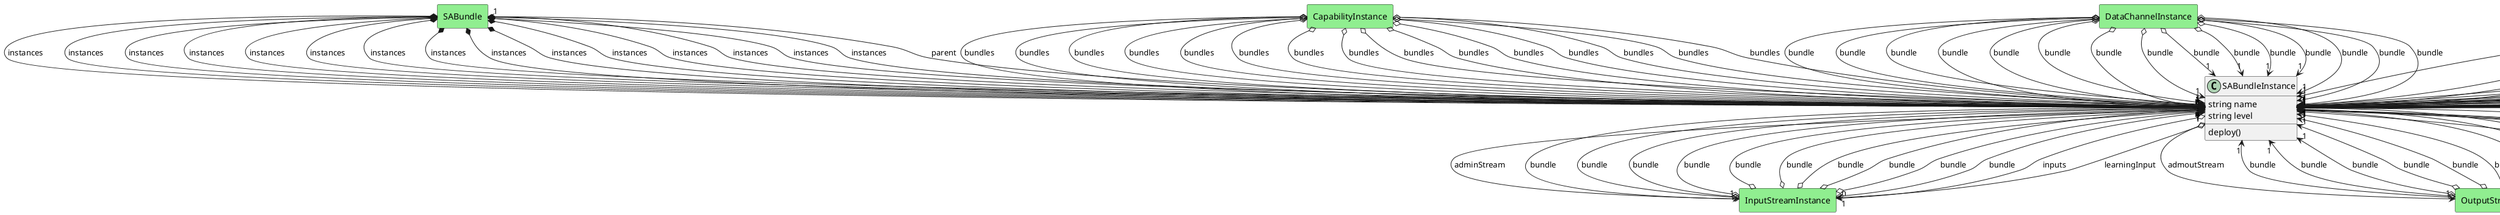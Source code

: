 @startuml

class "SABundleInstance" as Model {
 string name
 string level

 deploy()
 
}

rectangle "SABundle" as SABundle #lightblue {
}

Model o--> "1" SABundle : parent


rectangle "InputStreamInstance" as InputStreamInstance #lightblue {
}

Model o--> "n" InputStreamInstance : inputs


rectangle "OutputStreamInstance" as OutputStreamInstance #lightblue {
}

Model o--> "n" OutputStreamInstance : outputs


rectangle "InputStreamInstance" as InputStreamInstance #lightblue {
}

Model o--> "1" InputStreamInstance : learningInput


rectangle "OutputStreamInstance" as OutputStreamInstance #lightblue {
}

Model o--> "1" OutputStreamInstance : learningOutput


rectangle "InputStreamInstance" as InputStreamInstance #lightblue {
}

Model o--> "1" InputStreamInstance : adminStream


rectangle "OutputStreamInstance" as OutputStreamInstance #lightblue {
}

Model o--> "1" OutputStreamInstance : admoutStream


rectangle "StackInstance" as StackInstance #lightblue {
}

Model o--> "n" StackInstance : stack


rectangle "AIModel" as AIModel #lightblue {
}

Model o--> "n" AIModel : aimodels


rectangle "DataTransformInstance" as DataTransformInstance #lightblue {
}

Model o--> "n" DataTransformInstance : transforms




    rectangle "CapabilityInstance" as CapabilityInstance #lightgreen {
    }
    
        CapabilityInstance   o--> "n" Model : "bundles"
    
    rectangle "DataChannelInstance" as DataChannelInstance #lightgreen {
    }
    
        DataChannelInstance   o--> "1" Model : "bundle"
    
    rectangle "DataStreamInstance" as DataStreamInstance #lightgreen {
    }
    
        DataStreamInstance   o--> "1" Model : "bundle"
    
    rectangle "SABundle" as SABundle #lightgreen {
    }
    
        SABundle   *--> "n" Model : "instances"
    
    rectangle "CapabilityInstance" as CapabilityInstance #lightgreen {
    }
    
        CapabilityInstance   o--> "n" Model : "bundles"
    
    rectangle "DataChannelInstance" as DataChannelInstance #lightgreen {
    }
    
        DataChannelInstance   o--> "1" Model : "bundle"
    
    rectangle "DataStreamInstance" as DataStreamInstance #lightgreen {
    }
    
        DataStreamInstance   o--> "1" Model : "bundle"
    
    rectangle "SABundle" as SABundle #lightgreen {
    }
    
        SABundle   *--> "n" Model : "instances"
    
    rectangle "CapabilityInstance" as CapabilityInstance #lightgreen {
    }
    
        CapabilityInstance   o--> "n" Model : "bundles"
    
    rectangle "DataChannelInstance" as DataChannelInstance #lightgreen {
    }
    
        DataChannelInstance   o--> "1" Model : "bundle"
    
    rectangle "DataStreamInstance" as DataStreamInstance #lightgreen {
    }
    
        DataStreamInstance   o--> "1" Model : "bundle"
    
    rectangle "SABundle" as SABundle #lightgreen {
    }
    
        SABundle   *--> "n" Model : "instances"
    
    rectangle "CapabilityInstance" as CapabilityInstance #lightgreen {
    }
    
        CapabilityInstance   o--> "n" Model : "bundles"
    
    rectangle "DataChannelInstance" as DataChannelInstance #lightgreen {
    }
    
        DataChannelInstance   o--> "1" Model : "bundle"
    
    rectangle "DataStreamInstance" as DataStreamInstance #lightgreen {
    }
    
        DataStreamInstance   o--> "1" Model : "bundle"
    
    rectangle "SABundle" as SABundle #lightgreen {
    }
    
        SABundle   *--> "n" Model : "instances"
    
    rectangle "CapabilityInstance" as CapabilityInstance #lightgreen {
    }
    
        CapabilityInstance   o--> "n" Model : "bundles"
    
    rectangle "DataChannelInstance" as DataChannelInstance #lightgreen {
    }
    
        DataChannelInstance   o--> "1" Model : "bundle"
    
    rectangle "DataStreamInstance" as DataStreamInstance #lightgreen {
    }
    
        DataStreamInstance   o--> "1" Model : "bundle"
    
    rectangle "SABundle" as SABundle #lightgreen {
    }
    
        SABundle   *--> "n" Model : "instances"
    
    rectangle "CapabilityInstance" as CapabilityInstance #lightgreen {
    }
    
        CapabilityInstance   o--> "n" Model : "bundles"
    
    rectangle "DataChannelInstance" as DataChannelInstance #lightgreen {
    }
    
        DataChannelInstance   o--> "1" Model : "bundle"
    
    rectangle "DataStreamInstance" as DataStreamInstance #lightgreen {
    }
    
        DataStreamInstance   o--> "1" Model : "bundle"
    
    rectangle "InputChannelInstance" as InputChannelInstance #lightgreen {
    }
    
        InputChannelInstance   o--> "1" Model : "bundle"
    
    rectangle "InputStreamInstance" as InputStreamInstance #lightgreen {
    }
    
        InputStreamInstance   o--> "1" Model : "bundle"
    
    rectangle "OutputChannelInstance" as OutputChannelInstance #lightgreen {
    }
    
        OutputChannelInstance   o--> "1" Model : "bundle"
    
    rectangle "OutputStreamInstance" as OutputStreamInstance #lightgreen {
    }
    
        OutputStreamInstance   o--> "1" Model : "bundle"
    
    rectangle "SABundle" as SABundle #lightgreen {
    }
    
        SABundle   *--> "n" Model : "instances"
    
    rectangle "CapabilityInstance" as CapabilityInstance #lightgreen {
    }
    
        CapabilityInstance   o--> "n" Model : "bundles"
    
    rectangle "DataChannelInstance" as DataChannelInstance #lightgreen {
    }
    
        DataChannelInstance   o--> "1" Model : "bundle"
    
    rectangle "DataStreamInstance" as DataStreamInstance #lightgreen {
    }
    
        DataStreamInstance   o--> "1" Model : "bundle"
    
    rectangle "InputChannelInstance" as InputChannelInstance #lightgreen {
    }
    
        InputChannelInstance   o--> "1" Model : "bundle"
    
    rectangle "InputStreamInstance" as InputStreamInstance #lightgreen {
    }
    
        InputStreamInstance   o--> "1" Model : "bundle"
    
    rectangle "OutputChannelInstance" as OutputChannelInstance #lightgreen {
    }
    
        OutputChannelInstance   o--> "1" Model : "bundle"
    
    rectangle "OutputStreamInstance" as OutputStreamInstance #lightgreen {
    }
    
        OutputStreamInstance   o--> "1" Model : "bundle"
    
    rectangle "SABundle" as SABundle #lightgreen {
    }
    
        SABundle   *--> "n" Model : "instances"
    
    rectangle "CapabilityInstance" as CapabilityInstance #lightgreen {
    }
    
        CapabilityInstance   o--> "n" Model : "bundles"
    
    rectangle "DataChannelInstance" as DataChannelInstance #lightgreen {
    }
    
        DataChannelInstance   o--> "1" Model : "bundle"
    
    rectangle "DataStreamInstance" as DataStreamInstance #lightgreen {
    }
    
        DataStreamInstance   o--> "1" Model : "bundle"
    
    rectangle "InputChannelInstance" as InputChannelInstance #lightgreen {
    }
    
        InputChannelInstance   o--> "1" Model : "bundle"
    
    rectangle "InputStreamInstance" as InputStreamInstance #lightgreen {
    }
    
        InputStreamInstance   o--> "1" Model : "bundle"
    
    rectangle "OutputChannelInstance" as OutputChannelInstance #lightgreen {
    }
    
        OutputChannelInstance   o--> "1" Model : "bundle"
    
    rectangle "OutputStreamInstance" as OutputStreamInstance #lightgreen {
    }
    
        OutputStreamInstance   o--> "1" Model : "bundle"
    
    rectangle "SABundle" as SABundle #lightgreen {
    }
    
        SABundle   *--> "n" Model : "instances"
    
    rectangle "CapabilityInstance" as CapabilityInstance #lightgreen {
    }
    
        CapabilityInstance   o--> "n" Model : "bundles"
    
    rectangle "DataChannelInstance" as DataChannelInstance #lightgreen {
    }
    
        DataChannelInstance   o--> "1" Model : "bundle"
    
    rectangle "DataStreamInstance" as DataStreamInstance #lightgreen {
    }
    
        DataStreamInstance   o--> "1" Model : "bundle"
    
    rectangle "InputChannelInstance" as InputChannelInstance #lightgreen {
    }
    
        InputChannelInstance   o--> "1" Model : "bundle"
    
    rectangle "InputStreamInstance" as InputStreamInstance #lightgreen {
    }
    
        InputStreamInstance   o--> "1" Model : "bundle"
    
    rectangle "OutputChannelInstance" as OutputChannelInstance #lightgreen {
    }
    
        OutputChannelInstance   o--> "1" Model : "bundle"
    
    rectangle "OutputStreamInstance" as OutputStreamInstance #lightgreen {
    }
    
        OutputStreamInstance   o--> "1" Model : "bundle"
    
    rectangle "SABundle" as SABundle #lightgreen {
    }
    
        SABundle   *--> "n" Model : "instances"
    
    rectangle "CapabilityInstance" as CapabilityInstance #lightgreen {
    }
    
        CapabilityInstance   o--> "n" Model : "bundles"
    
    rectangle "DataChannelInstance" as DataChannelInstance #lightgreen {
    }
    
        DataChannelInstance   o--> "1" Model : "bundle"
    
    rectangle "DataStreamInstance" as DataStreamInstance #lightgreen {
    }
    
        DataStreamInstance   o--> "1" Model : "bundle"
    
    rectangle "InputChannelInstance" as InputChannelInstance #lightgreen {
    }
    
        InputChannelInstance   o--> "1" Model : "bundle"
    
    rectangle "InputStreamInstance" as InputStreamInstance #lightgreen {
    }
    
        InputStreamInstance   o--> "1" Model : "bundle"
    
    rectangle "OutputChannelInstance" as OutputChannelInstance #lightgreen {
    }
    
        OutputChannelInstance   o--> "1" Model : "bundle"
    
    rectangle "OutputStreamInstance" as OutputStreamInstance #lightgreen {
    }
    
        OutputStreamInstance   o--> "1" Model : "bundle"
    
    rectangle "SABundle" as SABundle #lightgreen {
    }
    
        SABundle   *--> "n" Model : "instances"
    
    rectangle "CapabilityInstance" as CapabilityInstance #lightgreen {
    }
    
        CapabilityInstance   o--> "n" Model : "bundles"
    
    rectangle "DataChannelInstance" as DataChannelInstance #lightgreen {
    }
    
        DataChannelInstance   o--> "1" Model : "bundle"
    
    rectangle "DataStreamInstance" as DataStreamInstance #lightgreen {
    }
    
        DataStreamInstance   o--> "1" Model : "bundle"
    
    rectangle "InputChannelInstance" as InputChannelInstance #lightgreen {
    }
    
        InputChannelInstance   o--> "1" Model : "bundle"
    
    rectangle "InputStreamInstance" as InputStreamInstance #lightgreen {
    }
    
        InputStreamInstance   o--> "1" Model : "bundle"
    
    rectangle "OutputChannelInstance" as OutputChannelInstance #lightgreen {
    }
    
        OutputChannelInstance   o--> "1" Model : "bundle"
    
    rectangle "OutputStreamInstance" as OutputStreamInstance #lightgreen {
    }
    
        OutputStreamInstance   o--> "1" Model : "bundle"
    
    rectangle "SABundle" as SABundle #lightgreen {
    }
    
        SABundle   *--> "n" Model : "instances"
    
    rectangle "CapabilityInstance" as CapabilityInstance #lightgreen {
    }
    
        CapabilityInstance   o--> "n" Model : "bundles"
    
    rectangle "DataChannelInstance" as DataChannelInstance #lightgreen {
    }
    
        DataChannelInstance   o--> "1" Model : "bundle"
    
    rectangle "DataStreamInstance" as DataStreamInstance #lightgreen {
    }
    
        DataStreamInstance   o--> "1" Model : "bundle"
    
    rectangle "InputChannelInstance" as InputChannelInstance #lightgreen {
    }
    
        InputChannelInstance   o--> "1" Model : "bundle"
    
    rectangle "InputStreamInstance" as InputStreamInstance #lightgreen {
    }
    
        InputStreamInstance   o--> "1" Model : "bundle"
    
    rectangle "OutputChannelInstance" as OutputChannelInstance #lightgreen {
    }
    
        OutputChannelInstance   o--> "1" Model : "bundle"
    
    rectangle "OutputStreamInstance" as OutputStreamInstance #lightgreen {
    }
    
        OutputStreamInstance   o--> "1" Model : "bundle"
    
    rectangle "SABundle" as SABundle #lightgreen {
    }
    
        SABundle   *--> "n" Model : "instances"
    
    rectangle "CapabilityInstance" as CapabilityInstance #lightgreen {
    }
    
        CapabilityInstance   o--> "n" Model : "bundles"
    
    rectangle "DataChannelInstance" as DataChannelInstance #lightgreen {
    }
    
        DataChannelInstance   o--> "1" Model : "bundle"
    
    rectangle "DataStreamInstance" as DataStreamInstance #lightgreen {
    }
    
        DataStreamInstance   o--> "1" Model : "bundle"
    
    rectangle "InputChannelInstance" as InputChannelInstance #lightgreen {
    }
    
        InputChannelInstance   o--> "1" Model : "bundle"
    
    rectangle "InputStreamInstance" as InputStreamInstance #lightgreen {
    }
    
        InputStreamInstance   o--> "1" Model : "bundle"
    
    rectangle "OutputChannelInstance" as OutputChannelInstance #lightgreen {
    }
    
        OutputChannelInstance   o--> "1" Model : "bundle"
    
    rectangle "OutputStreamInstance" as OutputStreamInstance #lightgreen {
    }
    
        OutputStreamInstance   o--> "1" Model : "bundle"
    
    rectangle "SABundle" as SABundle #lightgreen {
    }
    
        SABundle   *--> "n" Model : "instances"
    
    rectangle "CapabilityInstance" as CapabilityInstance #lightgreen {
    }
    
        CapabilityInstance   o--> "n" Model : "bundles"
    
    rectangle "DataChannelInstance" as DataChannelInstance #lightgreen {
    }
    
        DataChannelInstance   o--> "1" Model : "bundle"
    
    rectangle "DataStreamInstance" as DataStreamInstance #lightgreen {
    }
    
        DataStreamInstance   o--> "1" Model : "bundle"
    
    rectangle "InputChannelInstance" as InputChannelInstance #lightgreen {
    }
    
        InputChannelInstance   o--> "1" Model : "bundle"
    
    rectangle "InputStreamInstance" as InputStreamInstance #lightgreen {
    }
    
        InputStreamInstance   o--> "1" Model : "bundle"
    
    rectangle "OutputChannelInstance" as OutputChannelInstance #lightgreen {
    }
    
        OutputChannelInstance   o--> "1" Model : "bundle"
    
    rectangle "OutputStreamInstance" as OutputStreamInstance #lightgreen {
    }
    
        OutputStreamInstance   o--> "1" Model : "bundle"
    
    rectangle "SABundle" as SABundle #lightgreen {
    }
    
        SABundle   *--> "n" Model : "instances"
    
    rectangle "CapabilityInstance" as CapabilityInstance #lightgreen {
    }
    
        CapabilityInstance   o--> "n" Model : "bundles"
    
    rectangle "DataChannelInstance" as DataChannelInstance #lightgreen {
    }
    
        DataChannelInstance   o--> "1" Model : "bundle"
    
    rectangle "DataStreamInstance" as DataStreamInstance #lightgreen {
    }
    
        DataStreamInstance   o--> "1" Model : "bundle"
    
    rectangle "InputChannelInstance" as InputChannelInstance #lightgreen {
    }
    
        InputChannelInstance   o--> "1" Model : "bundle"
    
    rectangle "InputStreamInstance" as InputStreamInstance #lightgreen {
    }
    
        InputStreamInstance   o--> "1" Model : "bundle"
    
    rectangle "OutputChannelInstance" as OutputChannelInstance #lightgreen {
    }
    
        OutputChannelInstance   o--> "1" Model : "bundle"
    
    rectangle "OutputStreamInstance" as OutputStreamInstance #lightgreen {
    }
    
        OutputStreamInstance   o--> "1" Model : "bundle"
    
    rectangle "SABundle" as SABundle #lightgreen {
    }
    
        SABundle   *--> "n" Model : "instances"
    

@enduml
